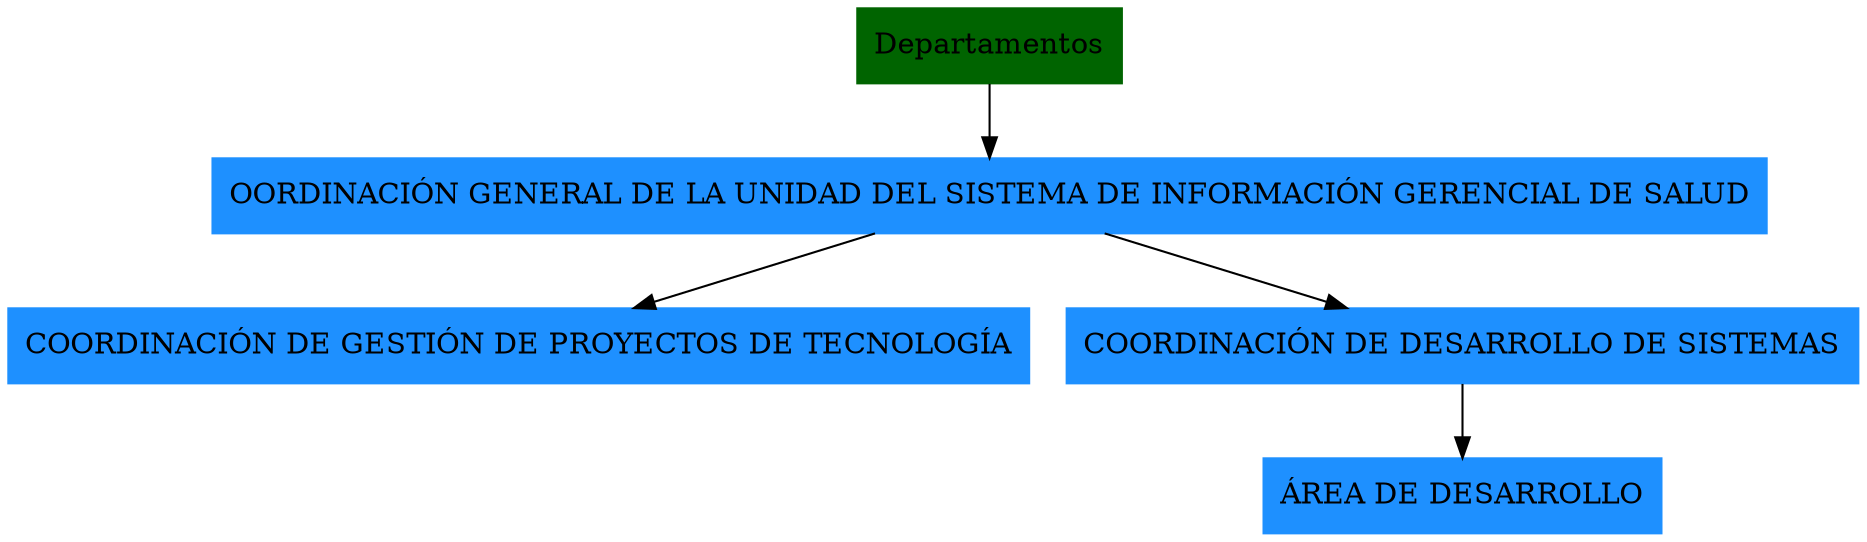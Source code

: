 digraph G {
0[label = "Departamentos" style="filled" color="darkgreen" shape="box"];
1[label= "OORDINACIÓN GENERAL DE LA UNIDAD DEL SISTEMA DE INFORMACIÓN GERENCIAL DE SALUD" style="filled" color="dodgerblue" shape="box"];
0-> 1 ;
2[label= "COORDINACIÓN DE GESTIÓN DE PROYECTOS DE TECNOLOGÍA" style="filled" color="dodgerblue" shape="box"];
1-> 2 ;
3[label= "COORDINACIÓN DE DESARROLLO DE SISTEMAS" style="filled" color="dodgerblue" shape="box"];
1-> 3 ;
4[label= "ÁREA DE DESARROLLO" style="filled" color="dodgerblue" shape="box"];
3-> 4 ;
}